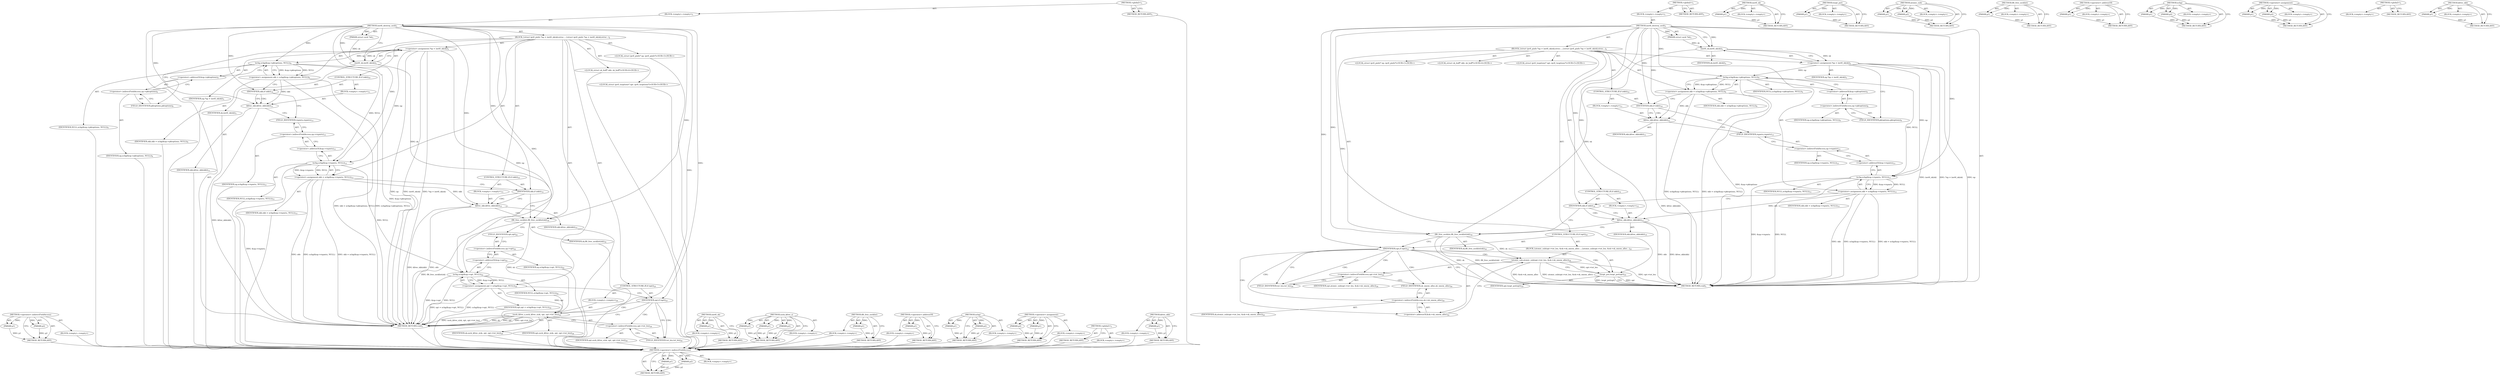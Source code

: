digraph "kfree_skb" {
vulnerable_104 [label=<(METHOD,&lt;operator&gt;.indirectFieldAccess)>];
vulnerable_105 [label=<(PARAM,p1)>];
vulnerable_106 [label=<(PARAM,p2)>];
vulnerable_107 [label=<(BLOCK,&lt;empty&gt;,&lt;empty&gt;)>];
vulnerable_108 [label=<(METHOD_RETURN,ANY)>];
vulnerable_6 [label=<(METHOD,&lt;global&gt;)<SUB>1</SUB>>];
vulnerable_7 [label=<(BLOCK,&lt;empty&gt;,&lt;empty&gt;)<SUB>1</SUB>>];
vulnerable_8 [label=<(METHOD,inet6_destroy_sock)<SUB>1</SUB>>];
vulnerable_9 [label=<(PARAM,struct sock *sk)<SUB>1</SUB>>];
vulnerable_10 [label=<(BLOCK,{
	struct ipv6_pinfo *np = inet6_sk(sk);
	struc...,{
	struct ipv6_pinfo *np = inet6_sk(sk);
	struc...)<SUB>2</SUB>>];
vulnerable_11 [label="<(LOCAL,struct ipv6_pinfo* np: ipv6_pinfo*)<SUB>3</SUB>>"];
vulnerable_12 [label=<(&lt;operator&gt;.assignment,*np = inet6_sk(sk))<SUB>3</SUB>>];
vulnerable_13 [label=<(IDENTIFIER,np,*np = inet6_sk(sk))<SUB>3</SUB>>];
vulnerable_14 [label=<(inet6_sk,inet6_sk(sk))<SUB>3</SUB>>];
vulnerable_15 [label=<(IDENTIFIER,sk,inet6_sk(sk))<SUB>3</SUB>>];
vulnerable_16 [label="<(LOCAL,struct sk_buff* skb: sk_buff*)<SUB>4</SUB>>"];
vulnerable_17 [label="<(LOCAL,struct ipv6_txoptions* opt: ipv6_txoptions*)<SUB>5</SUB>>"];
vulnerable_18 [label=<(&lt;operator&gt;.assignment,skb = xchg(&amp;np-&gt;pktoptions, NULL))<SUB>9</SUB>>];
vulnerable_19 [label=<(IDENTIFIER,skb,skb = xchg(&amp;np-&gt;pktoptions, NULL))<SUB>9</SUB>>];
vulnerable_20 [label=<(xchg,xchg(&amp;np-&gt;pktoptions, NULL))<SUB>9</SUB>>];
vulnerable_21 [label=<(&lt;operator&gt;.addressOf,&amp;np-&gt;pktoptions)<SUB>9</SUB>>];
vulnerable_22 [label=<(&lt;operator&gt;.indirectFieldAccess,np-&gt;pktoptions)<SUB>9</SUB>>];
vulnerable_23 [label=<(IDENTIFIER,np,xchg(&amp;np-&gt;pktoptions, NULL))<SUB>9</SUB>>];
vulnerable_24 [label=<(FIELD_IDENTIFIER,pktoptions,pktoptions)<SUB>9</SUB>>];
vulnerable_25 [label=<(IDENTIFIER,NULL,xchg(&amp;np-&gt;pktoptions, NULL))<SUB>9</SUB>>];
vulnerable_26 [label=<(CONTROL_STRUCTURE,IF,if (skb))<SUB>10</SUB>>];
vulnerable_27 [label=<(IDENTIFIER,skb,if (skb))<SUB>10</SUB>>];
vulnerable_28 [label=<(BLOCK,&lt;empty&gt;,&lt;empty&gt;)<SUB>11</SUB>>];
vulnerable_29 [label=<(kfree_skb,kfree_skb(skb))<SUB>11</SUB>>];
vulnerable_30 [label=<(IDENTIFIER,skb,kfree_skb(skb))<SUB>11</SUB>>];
vulnerable_31 [label=<(&lt;operator&gt;.assignment,skb = xchg(&amp;np-&gt;rxpmtu, NULL))<SUB>13</SUB>>];
vulnerable_32 [label=<(IDENTIFIER,skb,skb = xchg(&amp;np-&gt;rxpmtu, NULL))<SUB>13</SUB>>];
vulnerable_33 [label=<(xchg,xchg(&amp;np-&gt;rxpmtu, NULL))<SUB>13</SUB>>];
vulnerable_34 [label=<(&lt;operator&gt;.addressOf,&amp;np-&gt;rxpmtu)<SUB>13</SUB>>];
vulnerable_35 [label=<(&lt;operator&gt;.indirectFieldAccess,np-&gt;rxpmtu)<SUB>13</SUB>>];
vulnerable_36 [label=<(IDENTIFIER,np,xchg(&amp;np-&gt;rxpmtu, NULL))<SUB>13</SUB>>];
vulnerable_37 [label=<(FIELD_IDENTIFIER,rxpmtu,rxpmtu)<SUB>13</SUB>>];
vulnerable_38 [label=<(IDENTIFIER,NULL,xchg(&amp;np-&gt;rxpmtu, NULL))<SUB>13</SUB>>];
vulnerable_39 [label=<(CONTROL_STRUCTURE,IF,if (skb))<SUB>14</SUB>>];
vulnerable_40 [label=<(IDENTIFIER,skb,if (skb))<SUB>14</SUB>>];
vulnerable_41 [label=<(BLOCK,&lt;empty&gt;,&lt;empty&gt;)<SUB>15</SUB>>];
vulnerable_42 [label=<(kfree_skb,kfree_skb(skb))<SUB>15</SUB>>];
vulnerable_43 [label=<(IDENTIFIER,skb,kfree_skb(skb))<SUB>15</SUB>>];
vulnerable_44 [label=<(fl6_free_socklist,fl6_free_socklist(sk))<SUB>18</SUB>>];
vulnerable_45 [label=<(IDENTIFIER,sk,fl6_free_socklist(sk))<SUB>18</SUB>>];
vulnerable_46 [label=<(&lt;operator&gt;.assignment,opt = xchg(&amp;np-&gt;opt, NULL))<SUB>22</SUB>>];
vulnerable_47 [label=<(IDENTIFIER,opt,opt = xchg(&amp;np-&gt;opt, NULL))<SUB>22</SUB>>];
vulnerable_48 [label=<(xchg,xchg(&amp;np-&gt;opt, NULL))<SUB>22</SUB>>];
vulnerable_49 [label=<(&lt;operator&gt;.addressOf,&amp;np-&gt;opt)<SUB>22</SUB>>];
vulnerable_50 [label=<(&lt;operator&gt;.indirectFieldAccess,np-&gt;opt)<SUB>22</SUB>>];
vulnerable_51 [label=<(IDENTIFIER,np,xchg(&amp;np-&gt;opt, NULL))<SUB>22</SUB>>];
vulnerable_52 [label=<(FIELD_IDENTIFIER,opt,opt)<SUB>22</SUB>>];
vulnerable_53 [label=<(IDENTIFIER,NULL,xchg(&amp;np-&gt;opt, NULL))<SUB>22</SUB>>];
vulnerable_54 [label=<(CONTROL_STRUCTURE,IF,if (opt))<SUB>23</SUB>>];
vulnerable_55 [label=<(IDENTIFIER,opt,if (opt))<SUB>23</SUB>>];
vulnerable_56 [label=<(BLOCK,&lt;empty&gt;,&lt;empty&gt;)<SUB>24</SUB>>];
vulnerable_57 [label=<(sock_kfree_s,sock_kfree_s(sk, opt, opt-&gt;tot_len))<SUB>24</SUB>>];
vulnerable_58 [label=<(IDENTIFIER,sk,sock_kfree_s(sk, opt, opt-&gt;tot_len))<SUB>24</SUB>>];
vulnerable_59 [label=<(IDENTIFIER,opt,sock_kfree_s(sk, opt, opt-&gt;tot_len))<SUB>24</SUB>>];
vulnerable_60 [label=<(&lt;operator&gt;.indirectFieldAccess,opt-&gt;tot_len)<SUB>24</SUB>>];
vulnerable_61 [label=<(IDENTIFIER,opt,sock_kfree_s(sk, opt, opt-&gt;tot_len))<SUB>24</SUB>>];
vulnerable_62 [label=<(FIELD_IDENTIFIER,tot_len,tot_len)<SUB>24</SUB>>];
vulnerable_63 [label=<(METHOD_RETURN,void)<SUB>1</SUB>>];
vulnerable_65 [label=<(METHOD_RETURN,ANY)<SUB>1</SUB>>];
vulnerable_91 [label=<(METHOD,inet6_sk)>];
vulnerable_92 [label=<(PARAM,p1)>];
vulnerable_93 [label=<(BLOCK,&lt;empty&gt;,&lt;empty&gt;)>];
vulnerable_94 [label=<(METHOD_RETURN,ANY)>];
vulnerable_117 [label=<(METHOD,sock_kfree_s)>];
vulnerable_118 [label=<(PARAM,p1)>];
vulnerable_119 [label=<(PARAM,p2)>];
vulnerable_120 [label=<(PARAM,p3)>];
vulnerable_121 [label=<(BLOCK,&lt;empty&gt;,&lt;empty&gt;)>];
vulnerable_122 [label=<(METHOD_RETURN,ANY)>];
vulnerable_113 [label=<(METHOD,fl6_free_socklist)>];
vulnerable_114 [label=<(PARAM,p1)>];
vulnerable_115 [label=<(BLOCK,&lt;empty&gt;,&lt;empty&gt;)>];
vulnerable_116 [label=<(METHOD_RETURN,ANY)>];
vulnerable_100 [label=<(METHOD,&lt;operator&gt;.addressOf)>];
vulnerable_101 [label=<(PARAM,p1)>];
vulnerable_102 [label=<(BLOCK,&lt;empty&gt;,&lt;empty&gt;)>];
vulnerable_103 [label=<(METHOD_RETURN,ANY)>];
vulnerable_95 [label=<(METHOD,xchg)>];
vulnerable_96 [label=<(PARAM,p1)>];
vulnerable_97 [label=<(PARAM,p2)>];
vulnerable_98 [label=<(BLOCK,&lt;empty&gt;,&lt;empty&gt;)>];
vulnerable_99 [label=<(METHOD_RETURN,ANY)>];
vulnerable_86 [label=<(METHOD,&lt;operator&gt;.assignment)>];
vulnerable_87 [label=<(PARAM,p1)>];
vulnerable_88 [label=<(PARAM,p2)>];
vulnerable_89 [label=<(BLOCK,&lt;empty&gt;,&lt;empty&gt;)>];
vulnerable_90 [label=<(METHOD_RETURN,ANY)>];
vulnerable_80 [label=<(METHOD,&lt;global&gt;)<SUB>1</SUB>>];
vulnerable_81 [label=<(BLOCK,&lt;empty&gt;,&lt;empty&gt;)>];
vulnerable_82 [label=<(METHOD_RETURN,ANY)>];
vulnerable_109 [label=<(METHOD,kfree_skb)>];
vulnerable_110 [label=<(PARAM,p1)>];
vulnerable_111 [label=<(BLOCK,&lt;empty&gt;,&lt;empty&gt;)>];
vulnerable_112 [label=<(METHOD_RETURN,ANY)>];
fixed_100 [label=<(METHOD,&lt;operator&gt;.indirectFieldAccess)>];
fixed_101 [label=<(PARAM,p1)>];
fixed_102 [label=<(PARAM,p2)>];
fixed_103 [label=<(BLOCK,&lt;empty&gt;,&lt;empty&gt;)>];
fixed_104 [label=<(METHOD_RETURN,ANY)>];
fixed_6 [label=<(METHOD,&lt;global&gt;)<SUB>1</SUB>>];
fixed_7 [label=<(BLOCK,&lt;empty&gt;,&lt;empty&gt;)<SUB>1</SUB>>];
fixed_8 [label=<(METHOD,inet6_destroy_sock)<SUB>1</SUB>>];
fixed_9 [label=<(PARAM,struct sock *sk)<SUB>1</SUB>>];
fixed_10 [label=<(BLOCK,{
	struct ipv6_pinfo *np = inet6_sk(sk);
	struc...,{
	struct ipv6_pinfo *np = inet6_sk(sk);
	struc...)<SUB>2</SUB>>];
fixed_11 [label="<(LOCAL,struct ipv6_pinfo* np: ipv6_pinfo*)<SUB>3</SUB>>"];
fixed_12 [label=<(&lt;operator&gt;.assignment,*np = inet6_sk(sk))<SUB>3</SUB>>];
fixed_13 [label=<(IDENTIFIER,np,*np = inet6_sk(sk))<SUB>3</SUB>>];
fixed_14 [label=<(inet6_sk,inet6_sk(sk))<SUB>3</SUB>>];
fixed_15 [label=<(IDENTIFIER,sk,inet6_sk(sk))<SUB>3</SUB>>];
fixed_16 [label="<(LOCAL,struct sk_buff* skb: sk_buff*)<SUB>4</SUB>>"];
fixed_17 [label="<(LOCAL,struct ipv6_txoptions* opt: ipv6_txoptions*)<SUB>5</SUB>>"];
fixed_18 [label=<(&lt;operator&gt;.assignment,skb = xchg(&amp;np-&gt;pktoptions, NULL))<SUB>9</SUB>>];
fixed_19 [label=<(IDENTIFIER,skb,skb = xchg(&amp;np-&gt;pktoptions, NULL))<SUB>9</SUB>>];
fixed_20 [label=<(xchg,xchg(&amp;np-&gt;pktoptions, NULL))<SUB>9</SUB>>];
fixed_21 [label=<(&lt;operator&gt;.addressOf,&amp;np-&gt;pktoptions)<SUB>9</SUB>>];
fixed_22 [label=<(&lt;operator&gt;.indirectFieldAccess,np-&gt;pktoptions)<SUB>9</SUB>>];
fixed_23 [label=<(IDENTIFIER,np,xchg(&amp;np-&gt;pktoptions, NULL))<SUB>9</SUB>>];
fixed_24 [label=<(FIELD_IDENTIFIER,pktoptions,pktoptions)<SUB>9</SUB>>];
fixed_25 [label=<(IDENTIFIER,NULL,xchg(&amp;np-&gt;pktoptions, NULL))<SUB>9</SUB>>];
fixed_26 [label=<(CONTROL_STRUCTURE,IF,if (skb))<SUB>10</SUB>>];
fixed_27 [label=<(IDENTIFIER,skb,if (skb))<SUB>10</SUB>>];
fixed_28 [label=<(BLOCK,&lt;empty&gt;,&lt;empty&gt;)<SUB>11</SUB>>];
fixed_29 [label=<(kfree_skb,kfree_skb(skb))<SUB>11</SUB>>];
fixed_30 [label=<(IDENTIFIER,skb,kfree_skb(skb))<SUB>11</SUB>>];
fixed_31 [label=<(&lt;operator&gt;.assignment,skb = xchg(&amp;np-&gt;rxpmtu, NULL))<SUB>13</SUB>>];
fixed_32 [label=<(IDENTIFIER,skb,skb = xchg(&amp;np-&gt;rxpmtu, NULL))<SUB>13</SUB>>];
fixed_33 [label=<(xchg,xchg(&amp;np-&gt;rxpmtu, NULL))<SUB>13</SUB>>];
fixed_34 [label=<(&lt;operator&gt;.addressOf,&amp;np-&gt;rxpmtu)<SUB>13</SUB>>];
fixed_35 [label=<(&lt;operator&gt;.indirectFieldAccess,np-&gt;rxpmtu)<SUB>13</SUB>>];
fixed_36 [label=<(IDENTIFIER,np,xchg(&amp;np-&gt;rxpmtu, NULL))<SUB>13</SUB>>];
fixed_37 [label=<(FIELD_IDENTIFIER,rxpmtu,rxpmtu)<SUB>13</SUB>>];
fixed_38 [label=<(IDENTIFIER,NULL,xchg(&amp;np-&gt;rxpmtu, NULL))<SUB>13</SUB>>];
fixed_39 [label=<(CONTROL_STRUCTURE,IF,if (skb))<SUB>14</SUB>>];
fixed_40 [label=<(IDENTIFIER,skb,if (skb))<SUB>14</SUB>>];
fixed_41 [label=<(BLOCK,&lt;empty&gt;,&lt;empty&gt;)<SUB>15</SUB>>];
fixed_42 [label=<(kfree_skb,kfree_skb(skb))<SUB>15</SUB>>];
fixed_43 [label=<(IDENTIFIER,skb,kfree_skb(skb))<SUB>15</SUB>>];
fixed_44 [label=<(fl6_free_socklist,fl6_free_socklist(sk))<SUB>18</SUB>>];
fixed_45 [label=<(IDENTIFIER,sk,fl6_free_socklist(sk))<SUB>18</SUB>>];
fixed_46 [label=<(CONTROL_STRUCTURE,IF,if (opt))<SUB>23</SUB>>];
fixed_47 [label=<(IDENTIFIER,opt,if (opt))<SUB>23</SUB>>];
fixed_48 [label=<(BLOCK,{
		atomic_sub(opt-&gt;tot_len, &amp;sk-&gt;sk_omem_alloc...,{
		atomic_sub(opt-&gt;tot_len, &amp;sk-&gt;sk_omem_alloc...)<SUB>23</SUB>>];
fixed_49 [label=<(atomic_sub,atomic_sub(opt-&gt;tot_len, &amp;sk-&gt;sk_omem_alloc))<SUB>24</SUB>>];
fixed_50 [label=<(&lt;operator&gt;.indirectFieldAccess,opt-&gt;tot_len)<SUB>24</SUB>>];
fixed_51 [label=<(IDENTIFIER,opt,atomic_sub(opt-&gt;tot_len, &amp;sk-&gt;sk_omem_alloc))<SUB>24</SUB>>];
fixed_52 [label=<(FIELD_IDENTIFIER,tot_len,tot_len)<SUB>24</SUB>>];
fixed_53 [label=<(&lt;operator&gt;.addressOf,&amp;sk-&gt;sk_omem_alloc)<SUB>24</SUB>>];
fixed_54 [label=<(&lt;operator&gt;.indirectFieldAccess,sk-&gt;sk_omem_alloc)<SUB>24</SUB>>];
fixed_55 [label=<(IDENTIFIER,sk,atomic_sub(opt-&gt;tot_len, &amp;sk-&gt;sk_omem_alloc))<SUB>24</SUB>>];
fixed_56 [label=<(FIELD_IDENTIFIER,sk_omem_alloc,sk_omem_alloc)<SUB>24</SUB>>];
fixed_57 [label=<(txopt_put,txopt_put(opt))<SUB>25</SUB>>];
fixed_58 [label=<(IDENTIFIER,opt,txopt_put(opt))<SUB>25</SUB>>];
fixed_59 [label=<(METHOD_RETURN,void)<SUB>1</SUB>>];
fixed_61 [label=<(METHOD_RETURN,ANY)<SUB>1</SUB>>];
fixed_87 [label=<(METHOD,inet6_sk)>];
fixed_88 [label=<(PARAM,p1)>];
fixed_89 [label=<(BLOCK,&lt;empty&gt;,&lt;empty&gt;)>];
fixed_90 [label=<(METHOD_RETURN,ANY)>];
fixed_118 [label=<(METHOD,txopt_put)>];
fixed_119 [label=<(PARAM,p1)>];
fixed_120 [label=<(BLOCK,&lt;empty&gt;,&lt;empty&gt;)>];
fixed_121 [label=<(METHOD_RETURN,ANY)>];
fixed_113 [label=<(METHOD,atomic_sub)>];
fixed_114 [label=<(PARAM,p1)>];
fixed_115 [label=<(PARAM,p2)>];
fixed_116 [label=<(BLOCK,&lt;empty&gt;,&lt;empty&gt;)>];
fixed_117 [label=<(METHOD_RETURN,ANY)>];
fixed_109 [label=<(METHOD,fl6_free_socklist)>];
fixed_110 [label=<(PARAM,p1)>];
fixed_111 [label=<(BLOCK,&lt;empty&gt;,&lt;empty&gt;)>];
fixed_112 [label=<(METHOD_RETURN,ANY)>];
fixed_96 [label=<(METHOD,&lt;operator&gt;.addressOf)>];
fixed_97 [label=<(PARAM,p1)>];
fixed_98 [label=<(BLOCK,&lt;empty&gt;,&lt;empty&gt;)>];
fixed_99 [label=<(METHOD_RETURN,ANY)>];
fixed_91 [label=<(METHOD,xchg)>];
fixed_92 [label=<(PARAM,p1)>];
fixed_93 [label=<(PARAM,p2)>];
fixed_94 [label=<(BLOCK,&lt;empty&gt;,&lt;empty&gt;)>];
fixed_95 [label=<(METHOD_RETURN,ANY)>];
fixed_82 [label=<(METHOD,&lt;operator&gt;.assignment)>];
fixed_83 [label=<(PARAM,p1)>];
fixed_84 [label=<(PARAM,p2)>];
fixed_85 [label=<(BLOCK,&lt;empty&gt;,&lt;empty&gt;)>];
fixed_86 [label=<(METHOD_RETURN,ANY)>];
fixed_76 [label=<(METHOD,&lt;global&gt;)<SUB>1</SUB>>];
fixed_77 [label=<(BLOCK,&lt;empty&gt;,&lt;empty&gt;)>];
fixed_78 [label=<(METHOD_RETURN,ANY)>];
fixed_105 [label=<(METHOD,kfree_skb)>];
fixed_106 [label=<(PARAM,p1)>];
fixed_107 [label=<(BLOCK,&lt;empty&gt;,&lt;empty&gt;)>];
fixed_108 [label=<(METHOD_RETURN,ANY)>];
vulnerable_104 -> vulnerable_105  [key=0, label="AST: "];
vulnerable_104 -> vulnerable_105  [key=1, label="DDG: "];
vulnerable_104 -> vulnerable_107  [key=0, label="AST: "];
vulnerable_104 -> vulnerable_106  [key=0, label="AST: "];
vulnerable_104 -> vulnerable_106  [key=1, label="DDG: "];
vulnerable_104 -> vulnerable_108  [key=0, label="AST: "];
vulnerable_104 -> vulnerable_108  [key=1, label="CFG: "];
vulnerable_105 -> vulnerable_108  [key=0, label="DDG: p1"];
vulnerable_106 -> vulnerable_108  [key=0, label="DDG: p2"];
vulnerable_107 -> fixed_100  [key=0];
vulnerable_108 -> fixed_100  [key=0];
vulnerable_6 -> vulnerable_7  [key=0, label="AST: "];
vulnerable_6 -> vulnerable_65  [key=0, label="AST: "];
vulnerable_6 -> vulnerable_65  [key=1, label="CFG: "];
vulnerable_7 -> vulnerable_8  [key=0, label="AST: "];
vulnerable_8 -> vulnerable_9  [key=0, label="AST: "];
vulnerable_8 -> vulnerable_9  [key=1, label="DDG: "];
vulnerable_8 -> vulnerable_10  [key=0, label="AST: "];
vulnerable_8 -> vulnerable_63  [key=0, label="AST: "];
vulnerable_8 -> vulnerable_14  [key=0, label="CFG: "];
vulnerable_8 -> vulnerable_14  [key=1, label="DDG: "];
vulnerable_8 -> vulnerable_27  [key=0, label="DDG: "];
vulnerable_8 -> vulnerable_40  [key=0, label="DDG: "];
vulnerable_8 -> vulnerable_44  [key=0, label="DDG: "];
vulnerable_8 -> vulnerable_55  [key=0, label="DDG: "];
vulnerable_8 -> vulnerable_20  [key=0, label="DDG: "];
vulnerable_8 -> vulnerable_33  [key=0, label="DDG: "];
vulnerable_8 -> vulnerable_48  [key=0, label="DDG: "];
vulnerable_8 -> vulnerable_29  [key=0, label="DDG: "];
vulnerable_8 -> vulnerable_42  [key=0, label="DDG: "];
vulnerable_8 -> vulnerable_57  [key=0, label="DDG: "];
vulnerable_9 -> vulnerable_14  [key=0, label="DDG: sk"];
vulnerable_10 -> vulnerable_11  [key=0, label="AST: "];
vulnerable_10 -> vulnerable_12  [key=0, label="AST: "];
vulnerable_10 -> vulnerable_16  [key=0, label="AST: "];
vulnerable_10 -> vulnerable_17  [key=0, label="AST: "];
vulnerable_10 -> vulnerable_18  [key=0, label="AST: "];
vulnerable_10 -> vulnerable_26  [key=0, label="AST: "];
vulnerable_10 -> vulnerable_31  [key=0, label="AST: "];
vulnerable_10 -> vulnerable_39  [key=0, label="AST: "];
vulnerable_10 -> vulnerable_44  [key=0, label="AST: "];
vulnerable_10 -> vulnerable_46  [key=0, label="AST: "];
vulnerable_10 -> vulnerable_54  [key=0, label="AST: "];
vulnerable_11 -> fixed_100  [key=0];
vulnerable_12 -> vulnerable_13  [key=0, label="AST: "];
vulnerable_12 -> vulnerable_14  [key=0, label="AST: "];
vulnerable_12 -> vulnerable_24  [key=0, label="CFG: "];
vulnerable_12 -> vulnerable_63  [key=0, label="DDG: np"];
vulnerable_12 -> vulnerable_63  [key=1, label="DDG: inet6_sk(sk)"];
vulnerable_12 -> vulnerable_63  [key=2, label="DDG: *np = inet6_sk(sk)"];
vulnerable_12 -> vulnerable_20  [key=0, label="DDG: np"];
vulnerable_12 -> vulnerable_33  [key=0, label="DDG: np"];
vulnerable_12 -> vulnerable_48  [key=0, label="DDG: np"];
vulnerable_13 -> fixed_100  [key=0];
vulnerable_14 -> vulnerable_15  [key=0, label="AST: "];
vulnerable_14 -> vulnerable_12  [key=0, label="CFG: "];
vulnerable_14 -> vulnerable_12  [key=1, label="DDG: sk"];
vulnerable_14 -> vulnerable_44  [key=0, label="DDG: sk"];
vulnerable_15 -> fixed_100  [key=0];
vulnerable_16 -> fixed_100  [key=0];
vulnerable_17 -> fixed_100  [key=0];
vulnerable_18 -> vulnerable_19  [key=0, label="AST: "];
vulnerable_18 -> vulnerable_20  [key=0, label="AST: "];
vulnerable_18 -> vulnerable_27  [key=0, label="CFG: "];
vulnerable_18 -> vulnerable_63  [key=0, label="DDG: xchg(&amp;np-&gt;pktoptions, NULL)"];
vulnerable_18 -> vulnerable_63  [key=1, label="DDG: skb = xchg(&amp;np-&gt;pktoptions, NULL)"];
vulnerable_18 -> vulnerable_29  [key=0, label="DDG: skb"];
vulnerable_19 -> fixed_100  [key=0];
vulnerable_20 -> vulnerable_21  [key=0, label="AST: "];
vulnerable_20 -> vulnerable_25  [key=0, label="AST: "];
vulnerable_20 -> vulnerable_18  [key=0, label="CFG: "];
vulnerable_20 -> vulnerable_18  [key=1, label="DDG: &amp;np-&gt;pktoptions"];
vulnerable_20 -> vulnerable_18  [key=2, label="DDG: NULL"];
vulnerable_20 -> vulnerable_63  [key=0, label="DDG: &amp;np-&gt;pktoptions"];
vulnerable_20 -> vulnerable_33  [key=0, label="DDG: NULL"];
vulnerable_21 -> vulnerable_22  [key=0, label="AST: "];
vulnerable_21 -> vulnerable_20  [key=0, label="CFG: "];
vulnerable_22 -> vulnerable_23  [key=0, label="AST: "];
vulnerable_22 -> vulnerable_24  [key=0, label="AST: "];
vulnerable_22 -> vulnerable_21  [key=0, label="CFG: "];
vulnerable_23 -> fixed_100  [key=0];
vulnerable_24 -> vulnerable_22  [key=0, label="CFG: "];
vulnerable_25 -> fixed_100  [key=0];
vulnerable_26 -> vulnerable_27  [key=0, label="AST: "];
vulnerable_26 -> vulnerable_28  [key=0, label="AST: "];
vulnerable_27 -> vulnerable_29  [key=0, label="CFG: "];
vulnerable_27 -> vulnerable_29  [key=1, label="CDG: "];
vulnerable_27 -> vulnerable_37  [key=0, label="CFG: "];
vulnerable_28 -> vulnerable_29  [key=0, label="AST: "];
vulnerable_29 -> vulnerable_30  [key=0, label="AST: "];
vulnerable_29 -> vulnerable_37  [key=0, label="CFG: "];
vulnerable_29 -> vulnerable_63  [key=0, label="DDG: kfree_skb(skb)"];
vulnerable_30 -> fixed_100  [key=0];
vulnerable_31 -> vulnerable_32  [key=0, label="AST: "];
vulnerable_31 -> vulnerable_33  [key=0, label="AST: "];
vulnerable_31 -> vulnerable_40  [key=0, label="CFG: "];
vulnerable_31 -> vulnerable_63  [key=0, label="DDG: skb"];
vulnerable_31 -> vulnerable_63  [key=1, label="DDG: xchg(&amp;np-&gt;rxpmtu, NULL)"];
vulnerable_31 -> vulnerable_63  [key=2, label="DDG: skb = xchg(&amp;np-&gt;rxpmtu, NULL)"];
vulnerable_31 -> vulnerable_42  [key=0, label="DDG: skb"];
vulnerable_32 -> fixed_100  [key=0];
vulnerable_33 -> vulnerable_34  [key=0, label="AST: "];
vulnerable_33 -> vulnerable_38  [key=0, label="AST: "];
vulnerable_33 -> vulnerable_31  [key=0, label="CFG: "];
vulnerable_33 -> vulnerable_31  [key=1, label="DDG: &amp;np-&gt;rxpmtu"];
vulnerable_33 -> vulnerable_31  [key=2, label="DDG: NULL"];
vulnerable_33 -> vulnerable_63  [key=0, label="DDG: &amp;np-&gt;rxpmtu"];
vulnerable_33 -> vulnerable_48  [key=0, label="DDG: NULL"];
vulnerable_34 -> vulnerable_35  [key=0, label="AST: "];
vulnerable_34 -> vulnerable_33  [key=0, label="CFG: "];
vulnerable_35 -> vulnerable_36  [key=0, label="AST: "];
vulnerable_35 -> vulnerable_37  [key=0, label="AST: "];
vulnerable_35 -> vulnerable_34  [key=0, label="CFG: "];
vulnerable_36 -> fixed_100  [key=0];
vulnerable_37 -> vulnerable_35  [key=0, label="CFG: "];
vulnerable_38 -> fixed_100  [key=0];
vulnerable_39 -> vulnerable_40  [key=0, label="AST: "];
vulnerable_39 -> vulnerable_41  [key=0, label="AST: "];
vulnerable_40 -> vulnerable_42  [key=0, label="CFG: "];
vulnerable_40 -> vulnerable_42  [key=1, label="CDG: "];
vulnerable_40 -> vulnerable_44  [key=0, label="CFG: "];
vulnerable_41 -> vulnerable_42  [key=0, label="AST: "];
vulnerable_42 -> vulnerable_43  [key=0, label="AST: "];
vulnerable_42 -> vulnerable_44  [key=0, label="CFG: "];
vulnerable_42 -> vulnerable_63  [key=0, label="DDG: skb"];
vulnerable_42 -> vulnerable_63  [key=1, label="DDG: kfree_skb(skb)"];
vulnerable_43 -> fixed_100  [key=0];
vulnerable_44 -> vulnerable_45  [key=0, label="AST: "];
vulnerable_44 -> vulnerable_52  [key=0, label="CFG: "];
vulnerable_44 -> vulnerable_63  [key=0, label="DDG: fl6_free_socklist(sk)"];
vulnerable_44 -> vulnerable_57  [key=0, label="DDG: sk"];
vulnerable_45 -> fixed_100  [key=0];
vulnerable_46 -> vulnerable_47  [key=0, label="AST: "];
vulnerable_46 -> vulnerable_48  [key=0, label="AST: "];
vulnerable_46 -> vulnerable_55  [key=0, label="CFG: "];
vulnerable_46 -> vulnerable_63  [key=0, label="DDG: xchg(&amp;np-&gt;opt, NULL)"];
vulnerable_46 -> vulnerable_63  [key=1, label="DDG: opt = xchg(&amp;np-&gt;opt, NULL)"];
vulnerable_46 -> vulnerable_57  [key=0, label="DDG: opt"];
vulnerable_47 -> fixed_100  [key=0];
vulnerable_48 -> vulnerable_49  [key=0, label="AST: "];
vulnerable_48 -> vulnerable_53  [key=0, label="AST: "];
vulnerable_48 -> vulnerable_46  [key=0, label="CFG: "];
vulnerable_48 -> vulnerable_46  [key=1, label="DDG: &amp;np-&gt;opt"];
vulnerable_48 -> vulnerable_46  [key=2, label="DDG: NULL"];
vulnerable_48 -> vulnerable_63  [key=0, label="DDG: &amp;np-&gt;opt"];
vulnerable_48 -> vulnerable_63  [key=1, label="DDG: NULL"];
vulnerable_49 -> vulnerable_50  [key=0, label="AST: "];
vulnerable_49 -> vulnerable_48  [key=0, label="CFG: "];
vulnerable_50 -> vulnerable_51  [key=0, label="AST: "];
vulnerable_50 -> vulnerable_52  [key=0, label="AST: "];
vulnerable_50 -> vulnerable_49  [key=0, label="CFG: "];
vulnerable_51 -> fixed_100  [key=0];
vulnerable_52 -> vulnerable_50  [key=0, label="CFG: "];
vulnerable_53 -> fixed_100  [key=0];
vulnerable_54 -> vulnerable_55  [key=0, label="AST: "];
vulnerable_54 -> vulnerable_56  [key=0, label="AST: "];
vulnerable_55 -> vulnerable_63  [key=0, label="CFG: "];
vulnerable_55 -> vulnerable_62  [key=0, label="CFG: "];
vulnerable_55 -> vulnerable_62  [key=1, label="CDG: "];
vulnerable_55 -> vulnerable_60  [key=0, label="CDG: "];
vulnerable_55 -> vulnerable_57  [key=0, label="CDG: "];
vulnerable_56 -> vulnerable_57  [key=0, label="AST: "];
vulnerable_57 -> vulnerable_58  [key=0, label="AST: "];
vulnerable_57 -> vulnerable_59  [key=0, label="AST: "];
vulnerable_57 -> vulnerable_60  [key=0, label="AST: "];
vulnerable_57 -> vulnerable_63  [key=0, label="CFG: "];
vulnerable_57 -> vulnerable_63  [key=1, label="DDG: sk"];
vulnerable_57 -> vulnerable_63  [key=2, label="DDG: opt"];
vulnerable_57 -> vulnerable_63  [key=3, label="DDG: opt-&gt;tot_len"];
vulnerable_57 -> vulnerable_63  [key=4, label="DDG: sock_kfree_s(sk, opt, opt-&gt;tot_len)"];
vulnerable_58 -> fixed_100  [key=0];
vulnerable_59 -> fixed_100  [key=0];
vulnerable_60 -> vulnerable_61  [key=0, label="AST: "];
vulnerable_60 -> vulnerable_62  [key=0, label="AST: "];
vulnerable_60 -> vulnerable_57  [key=0, label="CFG: "];
vulnerable_61 -> fixed_100  [key=0];
vulnerable_62 -> vulnerable_60  [key=0, label="CFG: "];
vulnerable_63 -> fixed_100  [key=0];
vulnerable_65 -> fixed_100  [key=0];
vulnerable_91 -> vulnerable_92  [key=0, label="AST: "];
vulnerable_91 -> vulnerable_92  [key=1, label="DDG: "];
vulnerable_91 -> vulnerable_93  [key=0, label="AST: "];
vulnerable_91 -> vulnerable_94  [key=0, label="AST: "];
vulnerable_91 -> vulnerable_94  [key=1, label="CFG: "];
vulnerable_92 -> vulnerable_94  [key=0, label="DDG: p1"];
vulnerable_93 -> fixed_100  [key=0];
vulnerable_94 -> fixed_100  [key=0];
vulnerable_117 -> vulnerable_118  [key=0, label="AST: "];
vulnerable_117 -> vulnerable_118  [key=1, label="DDG: "];
vulnerable_117 -> vulnerable_121  [key=0, label="AST: "];
vulnerable_117 -> vulnerable_119  [key=0, label="AST: "];
vulnerable_117 -> vulnerable_119  [key=1, label="DDG: "];
vulnerable_117 -> vulnerable_122  [key=0, label="AST: "];
vulnerable_117 -> vulnerable_122  [key=1, label="CFG: "];
vulnerable_117 -> vulnerable_120  [key=0, label="AST: "];
vulnerable_117 -> vulnerable_120  [key=1, label="DDG: "];
vulnerable_118 -> vulnerable_122  [key=0, label="DDG: p1"];
vulnerable_119 -> vulnerable_122  [key=0, label="DDG: p2"];
vulnerable_120 -> vulnerable_122  [key=0, label="DDG: p3"];
vulnerable_121 -> fixed_100  [key=0];
vulnerable_122 -> fixed_100  [key=0];
vulnerable_113 -> vulnerable_114  [key=0, label="AST: "];
vulnerable_113 -> vulnerable_114  [key=1, label="DDG: "];
vulnerable_113 -> vulnerable_115  [key=0, label="AST: "];
vulnerable_113 -> vulnerable_116  [key=0, label="AST: "];
vulnerable_113 -> vulnerable_116  [key=1, label="CFG: "];
vulnerable_114 -> vulnerable_116  [key=0, label="DDG: p1"];
vulnerable_115 -> fixed_100  [key=0];
vulnerable_116 -> fixed_100  [key=0];
vulnerable_100 -> vulnerable_101  [key=0, label="AST: "];
vulnerable_100 -> vulnerable_101  [key=1, label="DDG: "];
vulnerable_100 -> vulnerable_102  [key=0, label="AST: "];
vulnerable_100 -> vulnerable_103  [key=0, label="AST: "];
vulnerable_100 -> vulnerable_103  [key=1, label="CFG: "];
vulnerable_101 -> vulnerable_103  [key=0, label="DDG: p1"];
vulnerable_102 -> fixed_100  [key=0];
vulnerable_103 -> fixed_100  [key=0];
vulnerable_95 -> vulnerable_96  [key=0, label="AST: "];
vulnerable_95 -> vulnerable_96  [key=1, label="DDG: "];
vulnerable_95 -> vulnerable_98  [key=0, label="AST: "];
vulnerable_95 -> vulnerable_97  [key=0, label="AST: "];
vulnerable_95 -> vulnerable_97  [key=1, label="DDG: "];
vulnerable_95 -> vulnerable_99  [key=0, label="AST: "];
vulnerable_95 -> vulnerable_99  [key=1, label="CFG: "];
vulnerable_96 -> vulnerable_99  [key=0, label="DDG: p1"];
vulnerable_97 -> vulnerable_99  [key=0, label="DDG: p2"];
vulnerable_98 -> fixed_100  [key=0];
vulnerable_99 -> fixed_100  [key=0];
vulnerable_86 -> vulnerable_87  [key=0, label="AST: "];
vulnerable_86 -> vulnerable_87  [key=1, label="DDG: "];
vulnerable_86 -> vulnerable_89  [key=0, label="AST: "];
vulnerable_86 -> vulnerable_88  [key=0, label="AST: "];
vulnerable_86 -> vulnerable_88  [key=1, label="DDG: "];
vulnerable_86 -> vulnerable_90  [key=0, label="AST: "];
vulnerable_86 -> vulnerable_90  [key=1, label="CFG: "];
vulnerable_87 -> vulnerable_90  [key=0, label="DDG: p1"];
vulnerable_88 -> vulnerable_90  [key=0, label="DDG: p2"];
vulnerable_89 -> fixed_100  [key=0];
vulnerable_90 -> fixed_100  [key=0];
vulnerable_80 -> vulnerable_81  [key=0, label="AST: "];
vulnerable_80 -> vulnerable_82  [key=0, label="AST: "];
vulnerable_80 -> vulnerable_82  [key=1, label="CFG: "];
vulnerable_81 -> fixed_100  [key=0];
vulnerable_82 -> fixed_100  [key=0];
vulnerable_109 -> vulnerable_110  [key=0, label="AST: "];
vulnerable_109 -> vulnerable_110  [key=1, label="DDG: "];
vulnerable_109 -> vulnerable_111  [key=0, label="AST: "];
vulnerable_109 -> vulnerable_112  [key=0, label="AST: "];
vulnerable_109 -> vulnerable_112  [key=1, label="CFG: "];
vulnerable_110 -> vulnerable_112  [key=0, label="DDG: p1"];
vulnerable_111 -> fixed_100  [key=0];
vulnerable_112 -> fixed_100  [key=0];
fixed_100 -> fixed_101  [key=0, label="AST: "];
fixed_100 -> fixed_101  [key=1, label="DDG: "];
fixed_100 -> fixed_103  [key=0, label="AST: "];
fixed_100 -> fixed_102  [key=0, label="AST: "];
fixed_100 -> fixed_102  [key=1, label="DDG: "];
fixed_100 -> fixed_104  [key=0, label="AST: "];
fixed_100 -> fixed_104  [key=1, label="CFG: "];
fixed_101 -> fixed_104  [key=0, label="DDG: p1"];
fixed_102 -> fixed_104  [key=0, label="DDG: p2"];
fixed_6 -> fixed_7  [key=0, label="AST: "];
fixed_6 -> fixed_61  [key=0, label="AST: "];
fixed_6 -> fixed_61  [key=1, label="CFG: "];
fixed_7 -> fixed_8  [key=0, label="AST: "];
fixed_8 -> fixed_9  [key=0, label="AST: "];
fixed_8 -> fixed_9  [key=1, label="DDG: "];
fixed_8 -> fixed_10  [key=0, label="AST: "];
fixed_8 -> fixed_59  [key=0, label="AST: "];
fixed_8 -> fixed_14  [key=0, label="CFG: "];
fixed_8 -> fixed_14  [key=1, label="DDG: "];
fixed_8 -> fixed_27  [key=0, label="DDG: "];
fixed_8 -> fixed_40  [key=0, label="DDG: "];
fixed_8 -> fixed_44  [key=0, label="DDG: "];
fixed_8 -> fixed_47  [key=0, label="DDG: "];
fixed_8 -> fixed_20  [key=0, label="DDG: "];
fixed_8 -> fixed_33  [key=0, label="DDG: "];
fixed_8 -> fixed_29  [key=0, label="DDG: "];
fixed_8 -> fixed_42  [key=0, label="DDG: "];
fixed_8 -> fixed_57  [key=0, label="DDG: "];
fixed_9 -> fixed_14  [key=0, label="DDG: sk"];
fixed_10 -> fixed_11  [key=0, label="AST: "];
fixed_10 -> fixed_12  [key=0, label="AST: "];
fixed_10 -> fixed_16  [key=0, label="AST: "];
fixed_10 -> fixed_17  [key=0, label="AST: "];
fixed_10 -> fixed_18  [key=0, label="AST: "];
fixed_10 -> fixed_26  [key=0, label="AST: "];
fixed_10 -> fixed_31  [key=0, label="AST: "];
fixed_10 -> fixed_39  [key=0, label="AST: "];
fixed_10 -> fixed_44  [key=0, label="AST: "];
fixed_10 -> fixed_46  [key=0, label="AST: "];
fixed_12 -> fixed_13  [key=0, label="AST: "];
fixed_12 -> fixed_14  [key=0, label="AST: "];
fixed_12 -> fixed_24  [key=0, label="CFG: "];
fixed_12 -> fixed_59  [key=0, label="DDG: np"];
fixed_12 -> fixed_59  [key=1, label="DDG: inet6_sk(sk)"];
fixed_12 -> fixed_59  [key=2, label="DDG: *np = inet6_sk(sk)"];
fixed_12 -> fixed_20  [key=0, label="DDG: np"];
fixed_12 -> fixed_33  [key=0, label="DDG: np"];
fixed_14 -> fixed_15  [key=0, label="AST: "];
fixed_14 -> fixed_12  [key=0, label="CFG: "];
fixed_14 -> fixed_12  [key=1, label="DDG: sk"];
fixed_14 -> fixed_44  [key=0, label="DDG: sk"];
fixed_18 -> fixed_19  [key=0, label="AST: "];
fixed_18 -> fixed_20  [key=0, label="AST: "];
fixed_18 -> fixed_27  [key=0, label="CFG: "];
fixed_18 -> fixed_59  [key=0, label="DDG: xchg(&amp;np-&gt;pktoptions, NULL)"];
fixed_18 -> fixed_59  [key=1, label="DDG: skb = xchg(&amp;np-&gt;pktoptions, NULL)"];
fixed_18 -> fixed_29  [key=0, label="DDG: skb"];
fixed_20 -> fixed_21  [key=0, label="AST: "];
fixed_20 -> fixed_25  [key=0, label="AST: "];
fixed_20 -> fixed_18  [key=0, label="CFG: "];
fixed_20 -> fixed_18  [key=1, label="DDG: &amp;np-&gt;pktoptions"];
fixed_20 -> fixed_18  [key=2, label="DDG: NULL"];
fixed_20 -> fixed_59  [key=0, label="DDG: &amp;np-&gt;pktoptions"];
fixed_20 -> fixed_33  [key=0, label="DDG: NULL"];
fixed_21 -> fixed_22  [key=0, label="AST: "];
fixed_21 -> fixed_20  [key=0, label="CFG: "];
fixed_22 -> fixed_23  [key=0, label="AST: "];
fixed_22 -> fixed_24  [key=0, label="AST: "];
fixed_22 -> fixed_21  [key=0, label="CFG: "];
fixed_24 -> fixed_22  [key=0, label="CFG: "];
fixed_26 -> fixed_27  [key=0, label="AST: "];
fixed_26 -> fixed_28  [key=0, label="AST: "];
fixed_27 -> fixed_29  [key=0, label="CFG: "];
fixed_27 -> fixed_29  [key=1, label="CDG: "];
fixed_27 -> fixed_37  [key=0, label="CFG: "];
fixed_28 -> fixed_29  [key=0, label="AST: "];
fixed_29 -> fixed_30  [key=0, label="AST: "];
fixed_29 -> fixed_37  [key=0, label="CFG: "];
fixed_29 -> fixed_59  [key=0, label="DDG: kfree_skb(skb)"];
fixed_31 -> fixed_32  [key=0, label="AST: "];
fixed_31 -> fixed_33  [key=0, label="AST: "];
fixed_31 -> fixed_40  [key=0, label="CFG: "];
fixed_31 -> fixed_59  [key=0, label="DDG: skb"];
fixed_31 -> fixed_59  [key=1, label="DDG: xchg(&amp;np-&gt;rxpmtu, NULL)"];
fixed_31 -> fixed_59  [key=2, label="DDG: skb = xchg(&amp;np-&gt;rxpmtu, NULL)"];
fixed_31 -> fixed_42  [key=0, label="DDG: skb"];
fixed_33 -> fixed_34  [key=0, label="AST: "];
fixed_33 -> fixed_38  [key=0, label="AST: "];
fixed_33 -> fixed_31  [key=0, label="CFG: "];
fixed_33 -> fixed_31  [key=1, label="DDG: &amp;np-&gt;rxpmtu"];
fixed_33 -> fixed_31  [key=2, label="DDG: NULL"];
fixed_33 -> fixed_59  [key=0, label="DDG: &amp;np-&gt;rxpmtu"];
fixed_33 -> fixed_59  [key=1, label="DDG: NULL"];
fixed_34 -> fixed_35  [key=0, label="AST: "];
fixed_34 -> fixed_33  [key=0, label="CFG: "];
fixed_35 -> fixed_36  [key=0, label="AST: "];
fixed_35 -> fixed_37  [key=0, label="AST: "];
fixed_35 -> fixed_34  [key=0, label="CFG: "];
fixed_37 -> fixed_35  [key=0, label="CFG: "];
fixed_39 -> fixed_40  [key=0, label="AST: "];
fixed_39 -> fixed_41  [key=0, label="AST: "];
fixed_40 -> fixed_42  [key=0, label="CFG: "];
fixed_40 -> fixed_42  [key=1, label="CDG: "];
fixed_40 -> fixed_44  [key=0, label="CFG: "];
fixed_41 -> fixed_42  [key=0, label="AST: "];
fixed_42 -> fixed_43  [key=0, label="AST: "];
fixed_42 -> fixed_44  [key=0, label="CFG: "];
fixed_42 -> fixed_59  [key=0, label="DDG: skb"];
fixed_42 -> fixed_59  [key=1, label="DDG: kfree_skb(skb)"];
fixed_44 -> fixed_45  [key=0, label="AST: "];
fixed_44 -> fixed_47  [key=0, label="CFG: "];
fixed_44 -> fixed_59  [key=0, label="DDG: sk"];
fixed_44 -> fixed_59  [key=1, label="DDG: fl6_free_socklist(sk)"];
fixed_44 -> fixed_49  [key=0, label="DDG: sk"];
fixed_46 -> fixed_47  [key=0, label="AST: "];
fixed_46 -> fixed_48  [key=0, label="AST: "];
fixed_47 -> fixed_59  [key=0, label="CFG: "];
fixed_47 -> fixed_52  [key=0, label="CFG: "];
fixed_47 -> fixed_52  [key=1, label="CDG: "];
fixed_47 -> fixed_49  [key=0, label="CDG: "];
fixed_47 -> fixed_50  [key=0, label="CDG: "];
fixed_47 -> fixed_57  [key=0, label="CDG: "];
fixed_47 -> fixed_53  [key=0, label="CDG: "];
fixed_47 -> fixed_56  [key=0, label="CDG: "];
fixed_47 -> fixed_54  [key=0, label="CDG: "];
fixed_48 -> fixed_49  [key=0, label="AST: "];
fixed_48 -> fixed_57  [key=0, label="AST: "];
fixed_49 -> fixed_50  [key=0, label="AST: "];
fixed_49 -> fixed_53  [key=0, label="AST: "];
fixed_49 -> fixed_57  [key=0, label="CFG: "];
fixed_49 -> fixed_57  [key=1, label="DDG: opt-&gt;tot_len"];
fixed_49 -> fixed_59  [key=0, label="DDG: opt-&gt;tot_len"];
fixed_49 -> fixed_59  [key=1, label="DDG: &amp;sk-&gt;sk_omem_alloc"];
fixed_49 -> fixed_59  [key=2, label="DDG: atomic_sub(opt-&gt;tot_len, &amp;sk-&gt;sk_omem_alloc)"];
fixed_50 -> fixed_51  [key=0, label="AST: "];
fixed_50 -> fixed_52  [key=0, label="AST: "];
fixed_50 -> fixed_56  [key=0, label="CFG: "];
fixed_52 -> fixed_50  [key=0, label="CFG: "];
fixed_53 -> fixed_54  [key=0, label="AST: "];
fixed_53 -> fixed_49  [key=0, label="CFG: "];
fixed_54 -> fixed_55  [key=0, label="AST: "];
fixed_54 -> fixed_56  [key=0, label="AST: "];
fixed_54 -> fixed_53  [key=0, label="CFG: "];
fixed_56 -> fixed_54  [key=0, label="CFG: "];
fixed_57 -> fixed_58  [key=0, label="AST: "];
fixed_57 -> fixed_59  [key=0, label="CFG: "];
fixed_57 -> fixed_59  [key=1, label="DDG: opt"];
fixed_57 -> fixed_59  [key=2, label="DDG: txopt_put(opt)"];
fixed_87 -> fixed_88  [key=0, label="AST: "];
fixed_87 -> fixed_88  [key=1, label="DDG: "];
fixed_87 -> fixed_89  [key=0, label="AST: "];
fixed_87 -> fixed_90  [key=0, label="AST: "];
fixed_87 -> fixed_90  [key=1, label="CFG: "];
fixed_88 -> fixed_90  [key=0, label="DDG: p1"];
fixed_118 -> fixed_119  [key=0, label="AST: "];
fixed_118 -> fixed_119  [key=1, label="DDG: "];
fixed_118 -> fixed_120  [key=0, label="AST: "];
fixed_118 -> fixed_121  [key=0, label="AST: "];
fixed_118 -> fixed_121  [key=1, label="CFG: "];
fixed_119 -> fixed_121  [key=0, label="DDG: p1"];
fixed_113 -> fixed_114  [key=0, label="AST: "];
fixed_113 -> fixed_114  [key=1, label="DDG: "];
fixed_113 -> fixed_116  [key=0, label="AST: "];
fixed_113 -> fixed_115  [key=0, label="AST: "];
fixed_113 -> fixed_115  [key=1, label="DDG: "];
fixed_113 -> fixed_117  [key=0, label="AST: "];
fixed_113 -> fixed_117  [key=1, label="CFG: "];
fixed_114 -> fixed_117  [key=0, label="DDG: p1"];
fixed_115 -> fixed_117  [key=0, label="DDG: p2"];
fixed_109 -> fixed_110  [key=0, label="AST: "];
fixed_109 -> fixed_110  [key=1, label="DDG: "];
fixed_109 -> fixed_111  [key=0, label="AST: "];
fixed_109 -> fixed_112  [key=0, label="AST: "];
fixed_109 -> fixed_112  [key=1, label="CFG: "];
fixed_110 -> fixed_112  [key=0, label="DDG: p1"];
fixed_96 -> fixed_97  [key=0, label="AST: "];
fixed_96 -> fixed_97  [key=1, label="DDG: "];
fixed_96 -> fixed_98  [key=0, label="AST: "];
fixed_96 -> fixed_99  [key=0, label="AST: "];
fixed_96 -> fixed_99  [key=1, label="CFG: "];
fixed_97 -> fixed_99  [key=0, label="DDG: p1"];
fixed_91 -> fixed_92  [key=0, label="AST: "];
fixed_91 -> fixed_92  [key=1, label="DDG: "];
fixed_91 -> fixed_94  [key=0, label="AST: "];
fixed_91 -> fixed_93  [key=0, label="AST: "];
fixed_91 -> fixed_93  [key=1, label="DDG: "];
fixed_91 -> fixed_95  [key=0, label="AST: "];
fixed_91 -> fixed_95  [key=1, label="CFG: "];
fixed_92 -> fixed_95  [key=0, label="DDG: p1"];
fixed_93 -> fixed_95  [key=0, label="DDG: p2"];
fixed_82 -> fixed_83  [key=0, label="AST: "];
fixed_82 -> fixed_83  [key=1, label="DDG: "];
fixed_82 -> fixed_85  [key=0, label="AST: "];
fixed_82 -> fixed_84  [key=0, label="AST: "];
fixed_82 -> fixed_84  [key=1, label="DDG: "];
fixed_82 -> fixed_86  [key=0, label="AST: "];
fixed_82 -> fixed_86  [key=1, label="CFG: "];
fixed_83 -> fixed_86  [key=0, label="DDG: p1"];
fixed_84 -> fixed_86  [key=0, label="DDG: p2"];
fixed_76 -> fixed_77  [key=0, label="AST: "];
fixed_76 -> fixed_78  [key=0, label="AST: "];
fixed_76 -> fixed_78  [key=1, label="CFG: "];
fixed_105 -> fixed_106  [key=0, label="AST: "];
fixed_105 -> fixed_106  [key=1, label="DDG: "];
fixed_105 -> fixed_107  [key=0, label="AST: "];
fixed_105 -> fixed_108  [key=0, label="AST: "];
fixed_105 -> fixed_108  [key=1, label="CFG: "];
fixed_106 -> fixed_108  [key=0, label="DDG: p1"];
}
